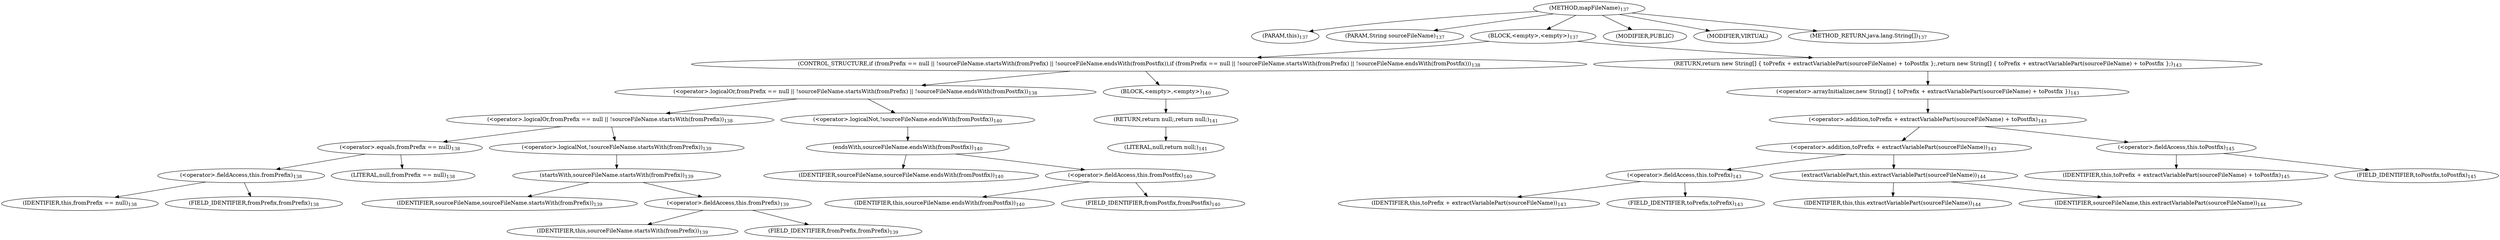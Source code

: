 digraph "mapFileName" {  
"148" [label = <(METHOD,mapFileName)<SUB>137</SUB>> ]
"4" [label = <(PARAM,this)<SUB>137</SUB>> ]
"149" [label = <(PARAM,String sourceFileName)<SUB>137</SUB>> ]
"150" [label = <(BLOCK,&lt;empty&gt;,&lt;empty&gt;)<SUB>137</SUB>> ]
"151" [label = <(CONTROL_STRUCTURE,if (fromPrefix == null || !sourceFileName.startsWith(fromPrefix) || !sourceFileName.endsWith(fromPostfix)),if (fromPrefix == null || !sourceFileName.startsWith(fromPrefix) || !sourceFileName.endsWith(fromPostfix)))<SUB>138</SUB>> ]
"152" [label = <(&lt;operator&gt;.logicalOr,fromPrefix == null || !sourceFileName.startsWith(fromPrefix) || !sourceFileName.endsWith(fromPostfix))<SUB>138</SUB>> ]
"153" [label = <(&lt;operator&gt;.logicalOr,fromPrefix == null || !sourceFileName.startsWith(fromPrefix))<SUB>138</SUB>> ]
"154" [label = <(&lt;operator&gt;.equals,fromPrefix == null)<SUB>138</SUB>> ]
"155" [label = <(&lt;operator&gt;.fieldAccess,this.fromPrefix)<SUB>138</SUB>> ]
"156" [label = <(IDENTIFIER,this,fromPrefix == null)<SUB>138</SUB>> ]
"157" [label = <(FIELD_IDENTIFIER,fromPrefix,fromPrefix)<SUB>138</SUB>> ]
"158" [label = <(LITERAL,null,fromPrefix == null)<SUB>138</SUB>> ]
"159" [label = <(&lt;operator&gt;.logicalNot,!sourceFileName.startsWith(fromPrefix))<SUB>139</SUB>> ]
"160" [label = <(startsWith,sourceFileName.startsWith(fromPrefix))<SUB>139</SUB>> ]
"161" [label = <(IDENTIFIER,sourceFileName,sourceFileName.startsWith(fromPrefix))<SUB>139</SUB>> ]
"162" [label = <(&lt;operator&gt;.fieldAccess,this.fromPrefix)<SUB>139</SUB>> ]
"163" [label = <(IDENTIFIER,this,sourceFileName.startsWith(fromPrefix))<SUB>139</SUB>> ]
"164" [label = <(FIELD_IDENTIFIER,fromPrefix,fromPrefix)<SUB>139</SUB>> ]
"165" [label = <(&lt;operator&gt;.logicalNot,!sourceFileName.endsWith(fromPostfix))<SUB>140</SUB>> ]
"166" [label = <(endsWith,sourceFileName.endsWith(fromPostfix))<SUB>140</SUB>> ]
"167" [label = <(IDENTIFIER,sourceFileName,sourceFileName.endsWith(fromPostfix))<SUB>140</SUB>> ]
"168" [label = <(&lt;operator&gt;.fieldAccess,this.fromPostfix)<SUB>140</SUB>> ]
"169" [label = <(IDENTIFIER,this,sourceFileName.endsWith(fromPostfix))<SUB>140</SUB>> ]
"170" [label = <(FIELD_IDENTIFIER,fromPostfix,fromPostfix)<SUB>140</SUB>> ]
"171" [label = <(BLOCK,&lt;empty&gt;,&lt;empty&gt;)<SUB>140</SUB>> ]
"172" [label = <(RETURN,return null;,return null;)<SUB>141</SUB>> ]
"173" [label = <(LITERAL,null,return null;)<SUB>141</SUB>> ]
"174" [label = <(RETURN,return new String[] { toPrefix + extractVariablePart(sourceFileName) + toPostfix };,return new String[] { toPrefix + extractVariablePart(sourceFileName) + toPostfix };)<SUB>143</SUB>> ]
"175" [label = <(&lt;operator&gt;.arrayInitializer,new String[] { toPrefix + extractVariablePart(sourceFileName) + toPostfix })<SUB>143</SUB>> ]
"176" [label = <(&lt;operator&gt;.addition,toPrefix + extractVariablePart(sourceFileName) + toPostfix)<SUB>143</SUB>> ]
"177" [label = <(&lt;operator&gt;.addition,toPrefix + extractVariablePart(sourceFileName))<SUB>143</SUB>> ]
"178" [label = <(&lt;operator&gt;.fieldAccess,this.toPrefix)<SUB>143</SUB>> ]
"179" [label = <(IDENTIFIER,this,toPrefix + extractVariablePart(sourceFileName))<SUB>143</SUB>> ]
"180" [label = <(FIELD_IDENTIFIER,toPrefix,toPrefix)<SUB>143</SUB>> ]
"181" [label = <(extractVariablePart,this.extractVariablePart(sourceFileName))<SUB>144</SUB>> ]
"3" [label = <(IDENTIFIER,this,this.extractVariablePart(sourceFileName))<SUB>144</SUB>> ]
"182" [label = <(IDENTIFIER,sourceFileName,this.extractVariablePart(sourceFileName))<SUB>144</SUB>> ]
"183" [label = <(&lt;operator&gt;.fieldAccess,this.toPostfix)<SUB>145</SUB>> ]
"184" [label = <(IDENTIFIER,this,toPrefix + extractVariablePart(sourceFileName) + toPostfix)<SUB>145</SUB>> ]
"185" [label = <(FIELD_IDENTIFIER,toPostfix,toPostfix)<SUB>145</SUB>> ]
"186" [label = <(MODIFIER,PUBLIC)> ]
"187" [label = <(MODIFIER,VIRTUAL)> ]
"188" [label = <(METHOD_RETURN,java.lang.String[])<SUB>137</SUB>> ]
  "148" -> "4" 
  "148" -> "149" 
  "148" -> "150" 
  "148" -> "186" 
  "148" -> "187" 
  "148" -> "188" 
  "150" -> "151" 
  "150" -> "174" 
  "151" -> "152" 
  "151" -> "171" 
  "152" -> "153" 
  "152" -> "165" 
  "153" -> "154" 
  "153" -> "159" 
  "154" -> "155" 
  "154" -> "158" 
  "155" -> "156" 
  "155" -> "157" 
  "159" -> "160" 
  "160" -> "161" 
  "160" -> "162" 
  "162" -> "163" 
  "162" -> "164" 
  "165" -> "166" 
  "166" -> "167" 
  "166" -> "168" 
  "168" -> "169" 
  "168" -> "170" 
  "171" -> "172" 
  "172" -> "173" 
  "174" -> "175" 
  "175" -> "176" 
  "176" -> "177" 
  "176" -> "183" 
  "177" -> "178" 
  "177" -> "181" 
  "178" -> "179" 
  "178" -> "180" 
  "181" -> "3" 
  "181" -> "182" 
  "183" -> "184" 
  "183" -> "185" 
}

